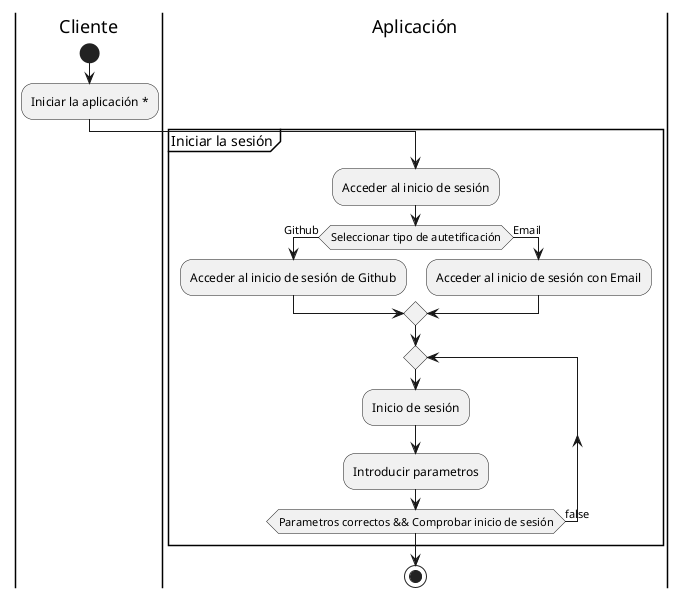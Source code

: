 @startuml
'https://plantuml.com/activity-diagram-beta

'Iniciar Sesión

skinparam defaultFontName consolas
skinparam minClassWidth 100
skinparam conditionStyle inside

|Cliente|

  start

  :Iniciar la aplicación *;

|Aplicación|

  partition "Iniciar la sesión" {
    :Acceder al inicio de sesión;
    if (Seleccionar tipo de autetificación) then (Github)
      :Acceder al inicio de sesión de Github;
    else (Email)
      :Acceder al inicio de sesión con Email;
    endif

    repeat
      :Inicio de sesión;
      :Introducir parametros;
    repeat while (Parametros correctos && Comprobar inicio de sesión) is (false)
  }
  stop

@enduml
